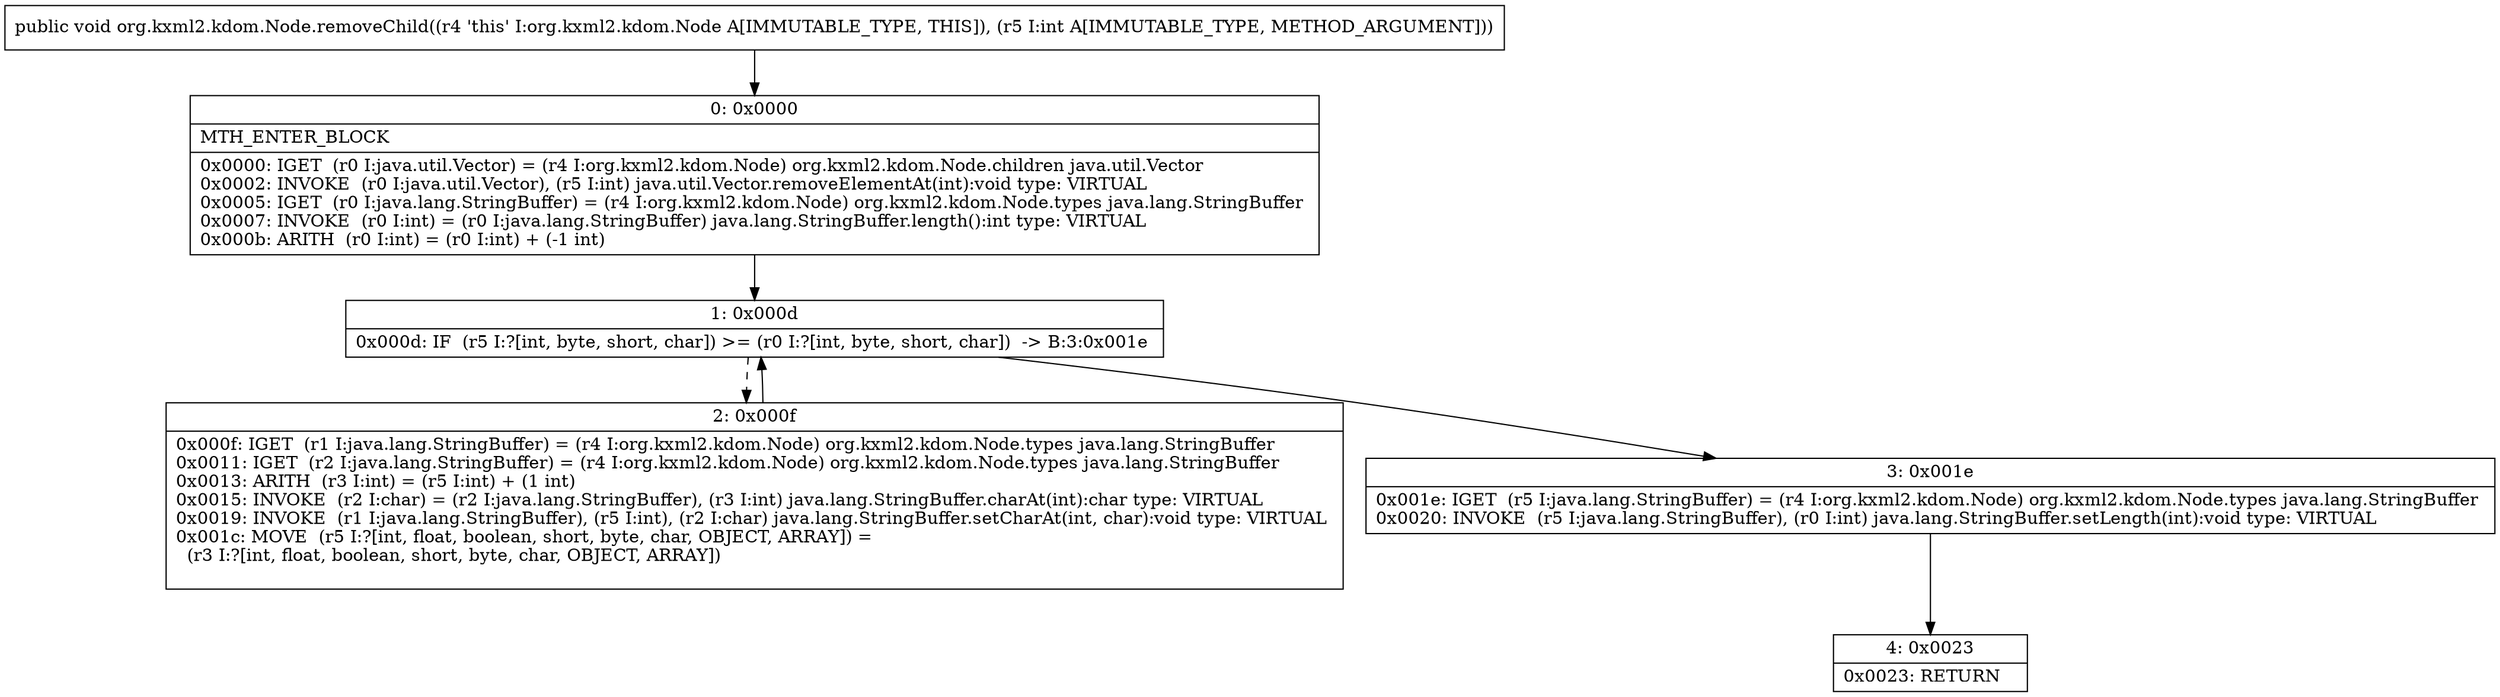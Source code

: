 digraph "CFG fororg.kxml2.kdom.Node.removeChild(I)V" {
Node_0 [shape=record,label="{0\:\ 0x0000|MTH_ENTER_BLOCK\l|0x0000: IGET  (r0 I:java.util.Vector) = (r4 I:org.kxml2.kdom.Node) org.kxml2.kdom.Node.children java.util.Vector \l0x0002: INVOKE  (r0 I:java.util.Vector), (r5 I:int) java.util.Vector.removeElementAt(int):void type: VIRTUAL \l0x0005: IGET  (r0 I:java.lang.StringBuffer) = (r4 I:org.kxml2.kdom.Node) org.kxml2.kdom.Node.types java.lang.StringBuffer \l0x0007: INVOKE  (r0 I:int) = (r0 I:java.lang.StringBuffer) java.lang.StringBuffer.length():int type: VIRTUAL \l0x000b: ARITH  (r0 I:int) = (r0 I:int) + (\-1 int) \l}"];
Node_1 [shape=record,label="{1\:\ 0x000d|0x000d: IF  (r5 I:?[int, byte, short, char]) \>= (r0 I:?[int, byte, short, char])  \-\> B:3:0x001e \l}"];
Node_2 [shape=record,label="{2\:\ 0x000f|0x000f: IGET  (r1 I:java.lang.StringBuffer) = (r4 I:org.kxml2.kdom.Node) org.kxml2.kdom.Node.types java.lang.StringBuffer \l0x0011: IGET  (r2 I:java.lang.StringBuffer) = (r4 I:org.kxml2.kdom.Node) org.kxml2.kdom.Node.types java.lang.StringBuffer \l0x0013: ARITH  (r3 I:int) = (r5 I:int) + (1 int) \l0x0015: INVOKE  (r2 I:char) = (r2 I:java.lang.StringBuffer), (r3 I:int) java.lang.StringBuffer.charAt(int):char type: VIRTUAL \l0x0019: INVOKE  (r1 I:java.lang.StringBuffer), (r5 I:int), (r2 I:char) java.lang.StringBuffer.setCharAt(int, char):void type: VIRTUAL \l0x001c: MOVE  (r5 I:?[int, float, boolean, short, byte, char, OBJECT, ARRAY]) = \l  (r3 I:?[int, float, boolean, short, byte, char, OBJECT, ARRAY])\l \l}"];
Node_3 [shape=record,label="{3\:\ 0x001e|0x001e: IGET  (r5 I:java.lang.StringBuffer) = (r4 I:org.kxml2.kdom.Node) org.kxml2.kdom.Node.types java.lang.StringBuffer \l0x0020: INVOKE  (r5 I:java.lang.StringBuffer), (r0 I:int) java.lang.StringBuffer.setLength(int):void type: VIRTUAL \l}"];
Node_4 [shape=record,label="{4\:\ 0x0023|0x0023: RETURN   \l}"];
MethodNode[shape=record,label="{public void org.kxml2.kdom.Node.removeChild((r4 'this' I:org.kxml2.kdom.Node A[IMMUTABLE_TYPE, THIS]), (r5 I:int A[IMMUTABLE_TYPE, METHOD_ARGUMENT])) }"];
MethodNode -> Node_0;
Node_0 -> Node_1;
Node_1 -> Node_2[style=dashed];
Node_1 -> Node_3;
Node_2 -> Node_1;
Node_3 -> Node_4;
}

